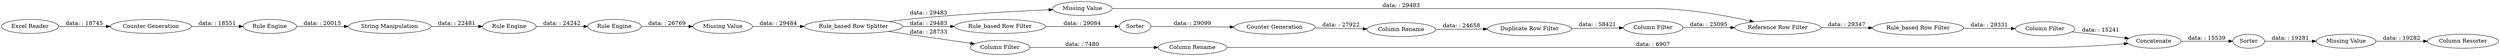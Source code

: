 digraph {
	"2685216735151144252_25" [label="Rule Engine"]
	"2685216735151144252_20" [label="Column Rename"]
	"2685216735151144252_10" [label="String Manipulation"]
	"2685216735151144252_16" [label="Rule_based Row Filter"]
	"2685216735151144252_7" [label=Sorter]
	"2685216735151144252_24" [label="Column Resorter"]
	"2685216735151144252_15" [label="Missing Value"]
	"2685216735151144252_5" [label="Missing Value"]
	"2685216735151144252_11" [label="Reference Row Filter"]
	"2685216735151144252_23" [label="Missing Value"]
	"2685216735151144252_2" [label="Rule Engine"]
	"2685216735151144252_13" [label="Rule Engine"]
	"2685216735151144252_28" [label="Column Filter"]
	"2685216735151144252_6" [label="Duplicate Row Filter"]
	"2685216735151144252_14" [label="Column Filter"]
	"2685216735151144252_19" [label=Concatenate]
	"2685216735151144252_26" [label="Counter Generation"]
	"2685216735151144252_22" [label=Sorter]
	"2685216735151144252_4" [label="Rule_based Row Filter"]
	"2685216735151144252_1" [label="Excel Reader"]
	"2685216735151144252_27" [label="Column Rename"]
	"2685216735151144252_21" [label="Column Filter"]
	"2685216735151144252_3" [label="Rule_based Row Splitter"]
	"2685216735151144252_9" [label="Counter Generation"]
	"2685216735151144252_11" -> "2685216735151144252_16" [label="data: : 29347"]
	"2685216735151144252_2" -> "2685216735151144252_10" [label="data: : 20015"]
	"2685216735151144252_15" -> "2685216735151144252_11" [label="data: : 29483"]
	"2685216735151144252_5" -> "2685216735151144252_3" [label="data: : 29484"]
	"2685216735151144252_13" -> "2685216735151144252_25" [label="data: : 24242"]
	"2685216735151144252_3" -> "2685216735151144252_15" [label="data: : 29483"]
	"2685216735151144252_19" -> "2685216735151144252_22" [label="data: : 15539"]
	"2685216735151144252_22" -> "2685216735151144252_23" [label="data: : 19281"]
	"2685216735151144252_10" -> "2685216735151144252_13" [label="data: : 22481"]
	"2685216735151144252_14" -> "2685216735151144252_19" [label="data: : 15241"]
	"2685216735151144252_23" -> "2685216735151144252_24" [label="data: : 19282"]
	"2685216735151144252_27" -> "2685216735151144252_6" [label="data: : 24658"]
	"2685216735151144252_1" -> "2685216735151144252_9" [label="data: : 18745"]
	"2685216735151144252_3" -> "2685216735151144252_4" [label="data: : 29483"]
	"2685216735151144252_4" -> "2685216735151144252_7" [label="data: : 29084"]
	"2685216735151144252_26" -> "2685216735151144252_27" [label="data: : 27922"]
	"2685216735151144252_28" -> "2685216735151144252_11" [label="data: : 25095"]
	"2685216735151144252_25" -> "2685216735151144252_5" [label="data: : 26769"]
	"2685216735151144252_21" -> "2685216735151144252_20" [label="data: : 7480"]
	"2685216735151144252_7" -> "2685216735151144252_26" [label="data: : 29099"]
	"2685216735151144252_16" -> "2685216735151144252_14" [label="data: : 29331"]
	"2685216735151144252_20" -> "2685216735151144252_19" [label="data: : 6907"]
	"2685216735151144252_3" -> "2685216735151144252_21" [label="data: : 28733"]
	"2685216735151144252_6" -> "2685216735151144252_28" [label="data: : 58421"]
	"2685216735151144252_9" -> "2685216735151144252_2" [label="data: : 18551"]
	rankdir=LR
}
